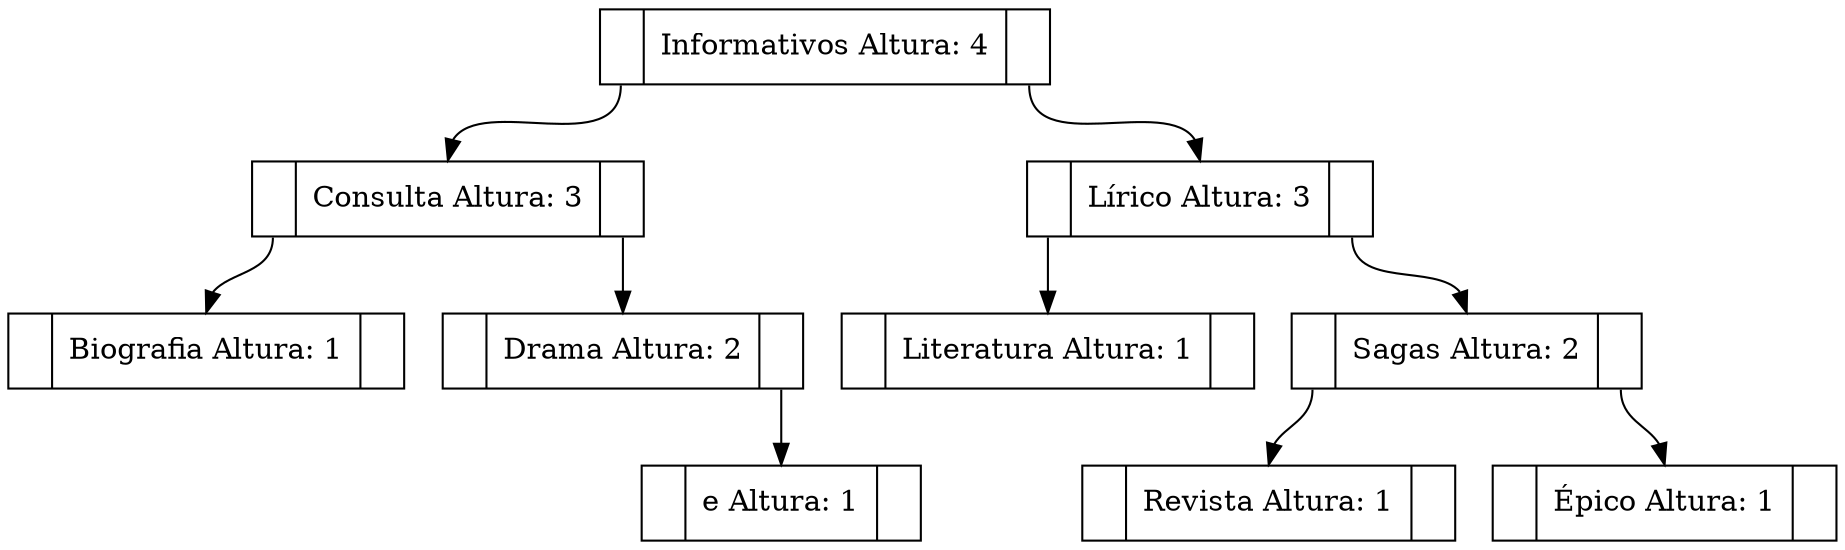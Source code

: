 digraph G
{
        node [shape = record];
nodeInformativos [ label ="<f0> | <f1>Informativos
 Altura: 4
 | <f2> "];
nodeConsulta [ label ="<f0> | <f1>Consulta
 Altura: 3
 | <f2> "];
nodeBiografia [ label ="<f0> | <f1>Biografia
 Altura: 1
 | <f2> "];
nodeDrama [ label ="<f0> | <f1>Drama
 Altura: 2
 | <f2> "];
nodee [ label ="<f0> | <f1>e
 Altura: 1
 | <f2> "];
nodeLírico [ label ="<f0> | <f1>Lírico
 Altura: 3
 | <f2> "];
nodeLiteratura [ label ="<f0> | <f1>Literatura
 Altura: 1
 | <f2> "];
nodeSagas [ label ="<f0> | <f1>Sagas
 Altura: 2
 | <f2> "];
nodeRevista [ label ="<f0> | <f1>Revista
 Altura: 1
 | <f2> "];
nodeÉpico [ label ="<f0> | <f1>Épico
 Altura: 1
 | <f2> "];

"nodeInformativos":f0 -> "nodeConsulta":f1;
"nodeInformativos":f2 -> "nodeLírico":f1;
"nodeConsulta":f0 -> "nodeBiografia":f1;
"nodeConsulta":f2 -> "nodeDrama":f1;
"nodeDrama":f2 -> "nodee":f1;
"nodeLírico":f0 -> "nodeLiteratura":f1;
"nodeLírico":f2 -> "nodeSagas":f1;
"nodeSagas":f0 -> "nodeRevista":f1;
"nodeSagas":f2 -> "nodeÉpico":f1;

}
